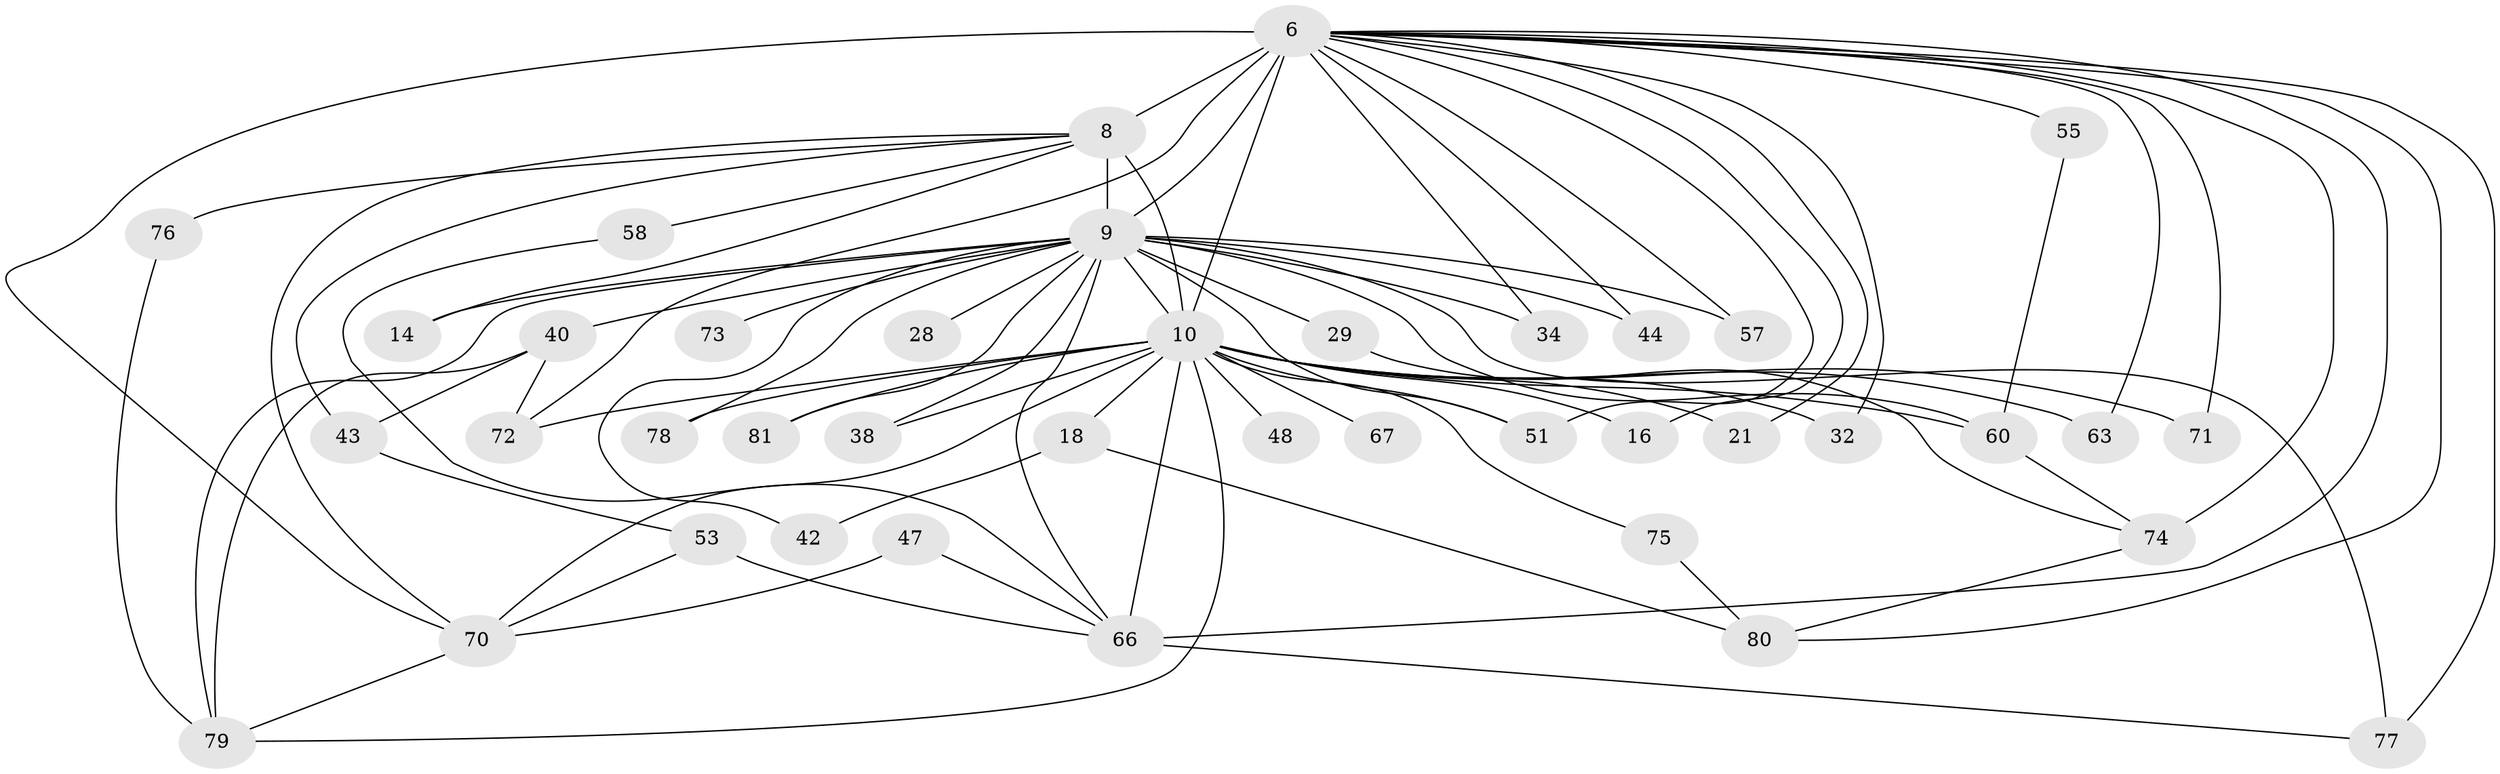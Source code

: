 // original degree distribution, {16: 0.024691358024691357, 20: 0.012345679012345678, 21: 0.024691358024691357, 17: 0.024691358024691357, 23: 0.012345679012345678, 14: 0.012345679012345678, 11: 0.012345679012345678, 6: 0.024691358024691357, 5: 0.037037037037037035, 2: 0.49382716049382713, 3: 0.16049382716049382, 4: 0.16049382716049382}
// Generated by graph-tools (version 1.1) at 2025/45/03/09/25 04:45:49]
// undirected, 40 vertices, 81 edges
graph export_dot {
graph [start="1"]
  node [color=gray90,style=filled];
  6 [super="+2"];
  8 [super="+7"];
  9 [super="+3"];
  10 [super="+4+5"];
  14;
  16;
  18;
  21;
  28;
  29;
  32;
  34;
  38;
  40 [super="+13+12"];
  42;
  43 [super="+30"];
  44;
  47;
  48;
  51 [super="+35+36"];
  53;
  55;
  57;
  58;
  60 [super="+41"];
  63;
  66 [super="+23+64"];
  67;
  70 [super="+61+54+62"];
  71;
  72 [super="+17+50+39"];
  73;
  74 [super="+37"];
  75;
  76;
  77 [super="+68+65"];
  78;
  79 [super="+69+59"];
  80 [super="+45"];
  81 [super="+33+19+22"];
  6 -- 8 [weight=4];
  6 -- 9 [weight=4];
  6 -- 10 [weight=8];
  6 -- 21;
  6 -- 34;
  6 -- 44;
  6 -- 63;
  6 -- 71;
  6 -- 72 [weight=2];
  6 -- 74 [weight=3];
  6 -- 32;
  6 -- 16;
  6 -- 55;
  6 -- 57;
  6 -- 66 [weight=3];
  6 -- 70 [weight=3];
  6 -- 77 [weight=2];
  6 -- 51;
  6 -- 80;
  8 -- 9 [weight=4];
  8 -- 10 [weight=8];
  8 -- 43 [weight=2];
  8 -- 76;
  8 -- 14;
  8 -- 58;
  8 -- 70 [weight=2];
  9 -- 10 [weight=8];
  9 -- 14;
  9 -- 28 [weight=2];
  9 -- 29;
  9 -- 40 [weight=4];
  9 -- 42;
  9 -- 44;
  9 -- 57;
  9 -- 73 [weight=2];
  9 -- 78;
  9 -- 34;
  9 -- 38;
  9 -- 60;
  9 -- 81 [weight=2];
  9 -- 66;
  9 -- 79;
  9 -- 77 [weight=2];
  9 -- 51;
  10 -- 38;
  10 -- 48 [weight=2];
  10 -- 67 [weight=2];
  10 -- 70 [weight=4];
  10 -- 75;
  10 -- 16;
  10 -- 18 [weight=2];
  10 -- 66 [weight=3];
  10 -- 71;
  10 -- 78;
  10 -- 81 [weight=3];
  10 -- 21;
  10 -- 32;
  10 -- 63;
  10 -- 79;
  10 -- 72;
  10 -- 51 [weight=2];
  10 -- 60;
  18 -- 42;
  18 -- 80;
  29 -- 74;
  40 -- 79 [weight=3];
  40 -- 43;
  40 -- 72;
  43 -- 53;
  47 -- 70;
  47 -- 66;
  53 -- 70;
  53 -- 66;
  55 -- 60;
  58 -- 66;
  60 -- 74;
  66 -- 77;
  70 -- 79;
  74 -- 80;
  75 -- 80;
  76 -- 79;
}

